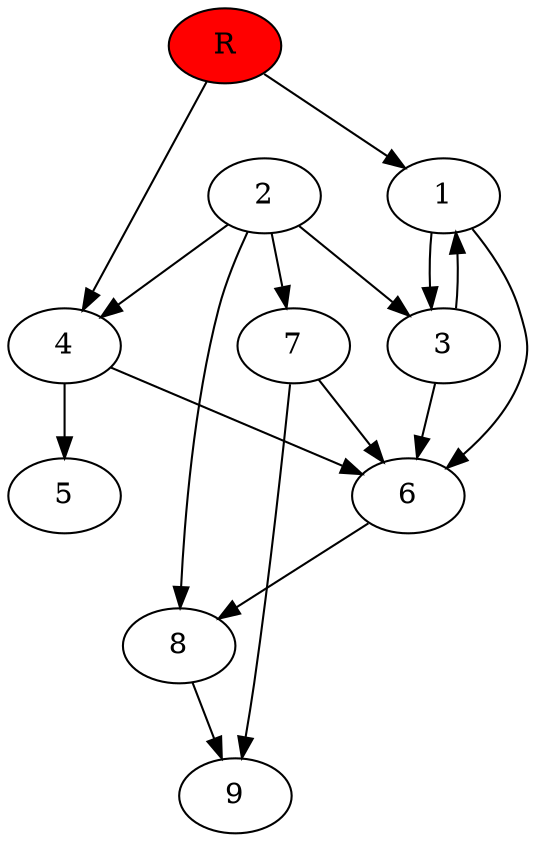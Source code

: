 digraph prb10662 {
	1
	2
	3
	4
	5
	6
	7
	8
	R [fillcolor="#ff0000" style=filled]
	1 -> 3
	1 -> 6
	2 -> 3
	2 -> 4
	2 -> 7
	2 -> 8
	3 -> 1
	3 -> 6
	4 -> 5
	4 -> 6
	6 -> 8
	7 -> 6
	7 -> 9
	8 -> 9
	R -> 1
	R -> 4
}
